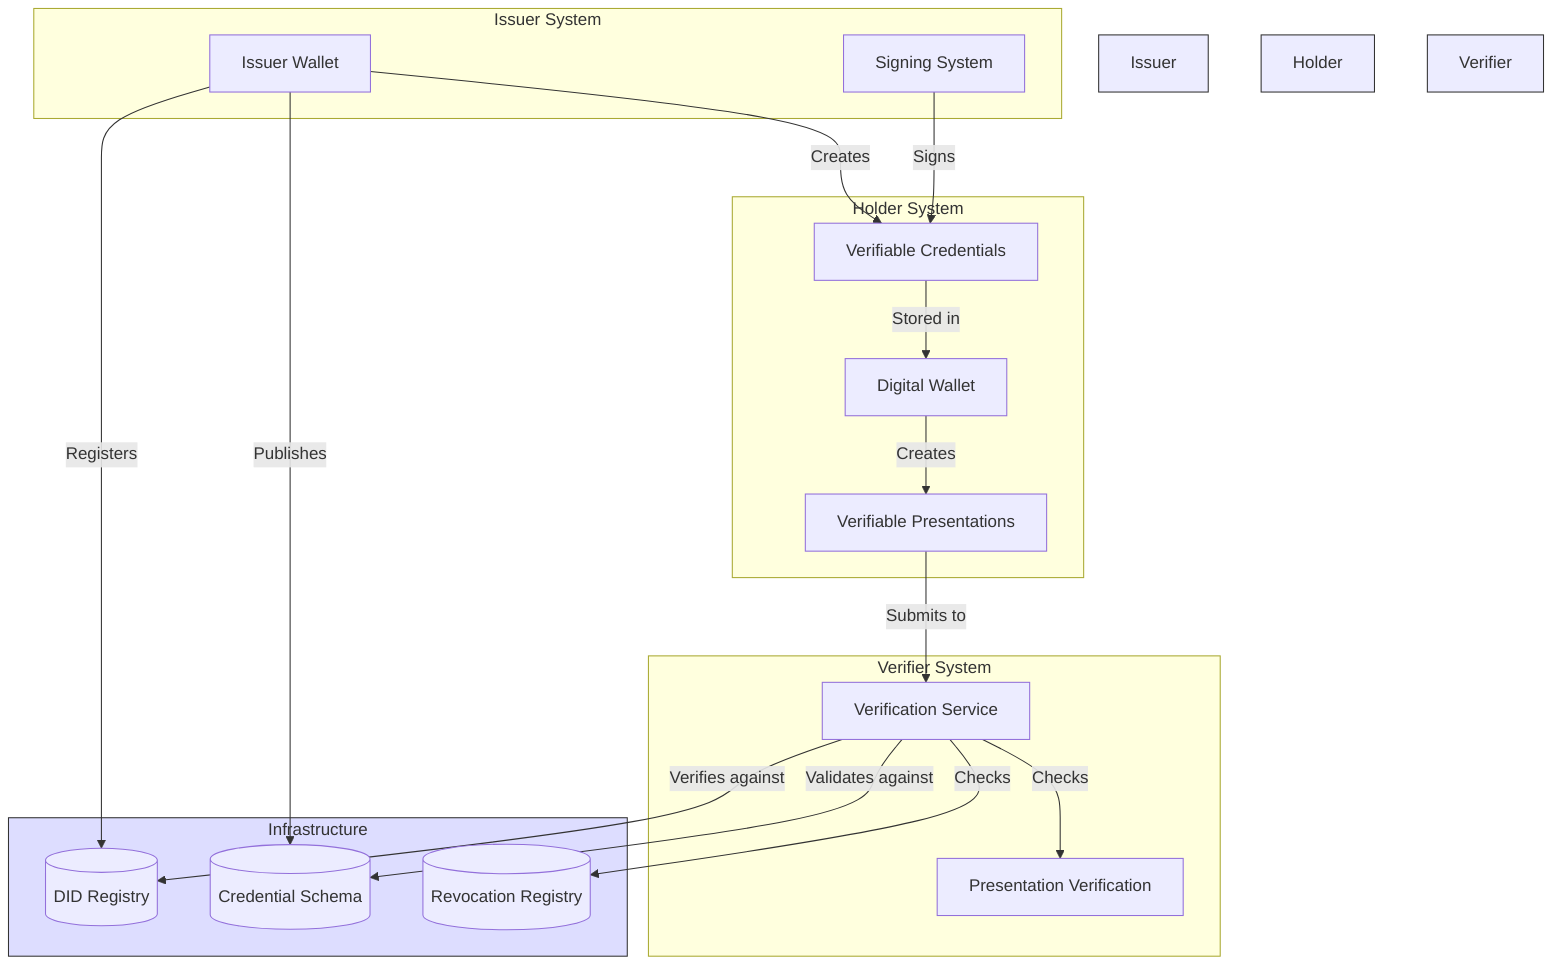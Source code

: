 flowchart TB
    subgraph Issuer System
        IW[Issuer Wallet]
        IS[Signing System]
    end
    
    subgraph Holder System
        HW[Digital Wallet]
        VC[Verifiable Credentials]
        VP[Verifiable Presentations]
    end
    
    subgraph Verifier System
        VS[Verification Service]
        VP_V[Presentation Verification]
    end
    
    subgraph Infrastructure
        DID[(DID Registry)]
        Schema[(Credential Schema)]
        Status[(Revocation Registry)]
    end
    
    IW -->|Creates| VC
    IS -->|Signs| VC
    VC -->|Stored in| HW
    HW -->|Creates| VP
    VP -->|Submits to| VS
    VS -->|Checks| VP_V
    
    IW -->|Registers| DID
    IW -->|Publishes| Schema
    VS -->|Verifies against| DID
    VS -->|Validates against| Schema
    VS -->|Checks| Status
    
    style Issuer System fill:#f9f,stroke:#333
    style Holder System fill:#afd,stroke:#333
    style Verifier System fill:#fda,stroke:#333
    style Infrastructure fill:#ddf,stroke:#333